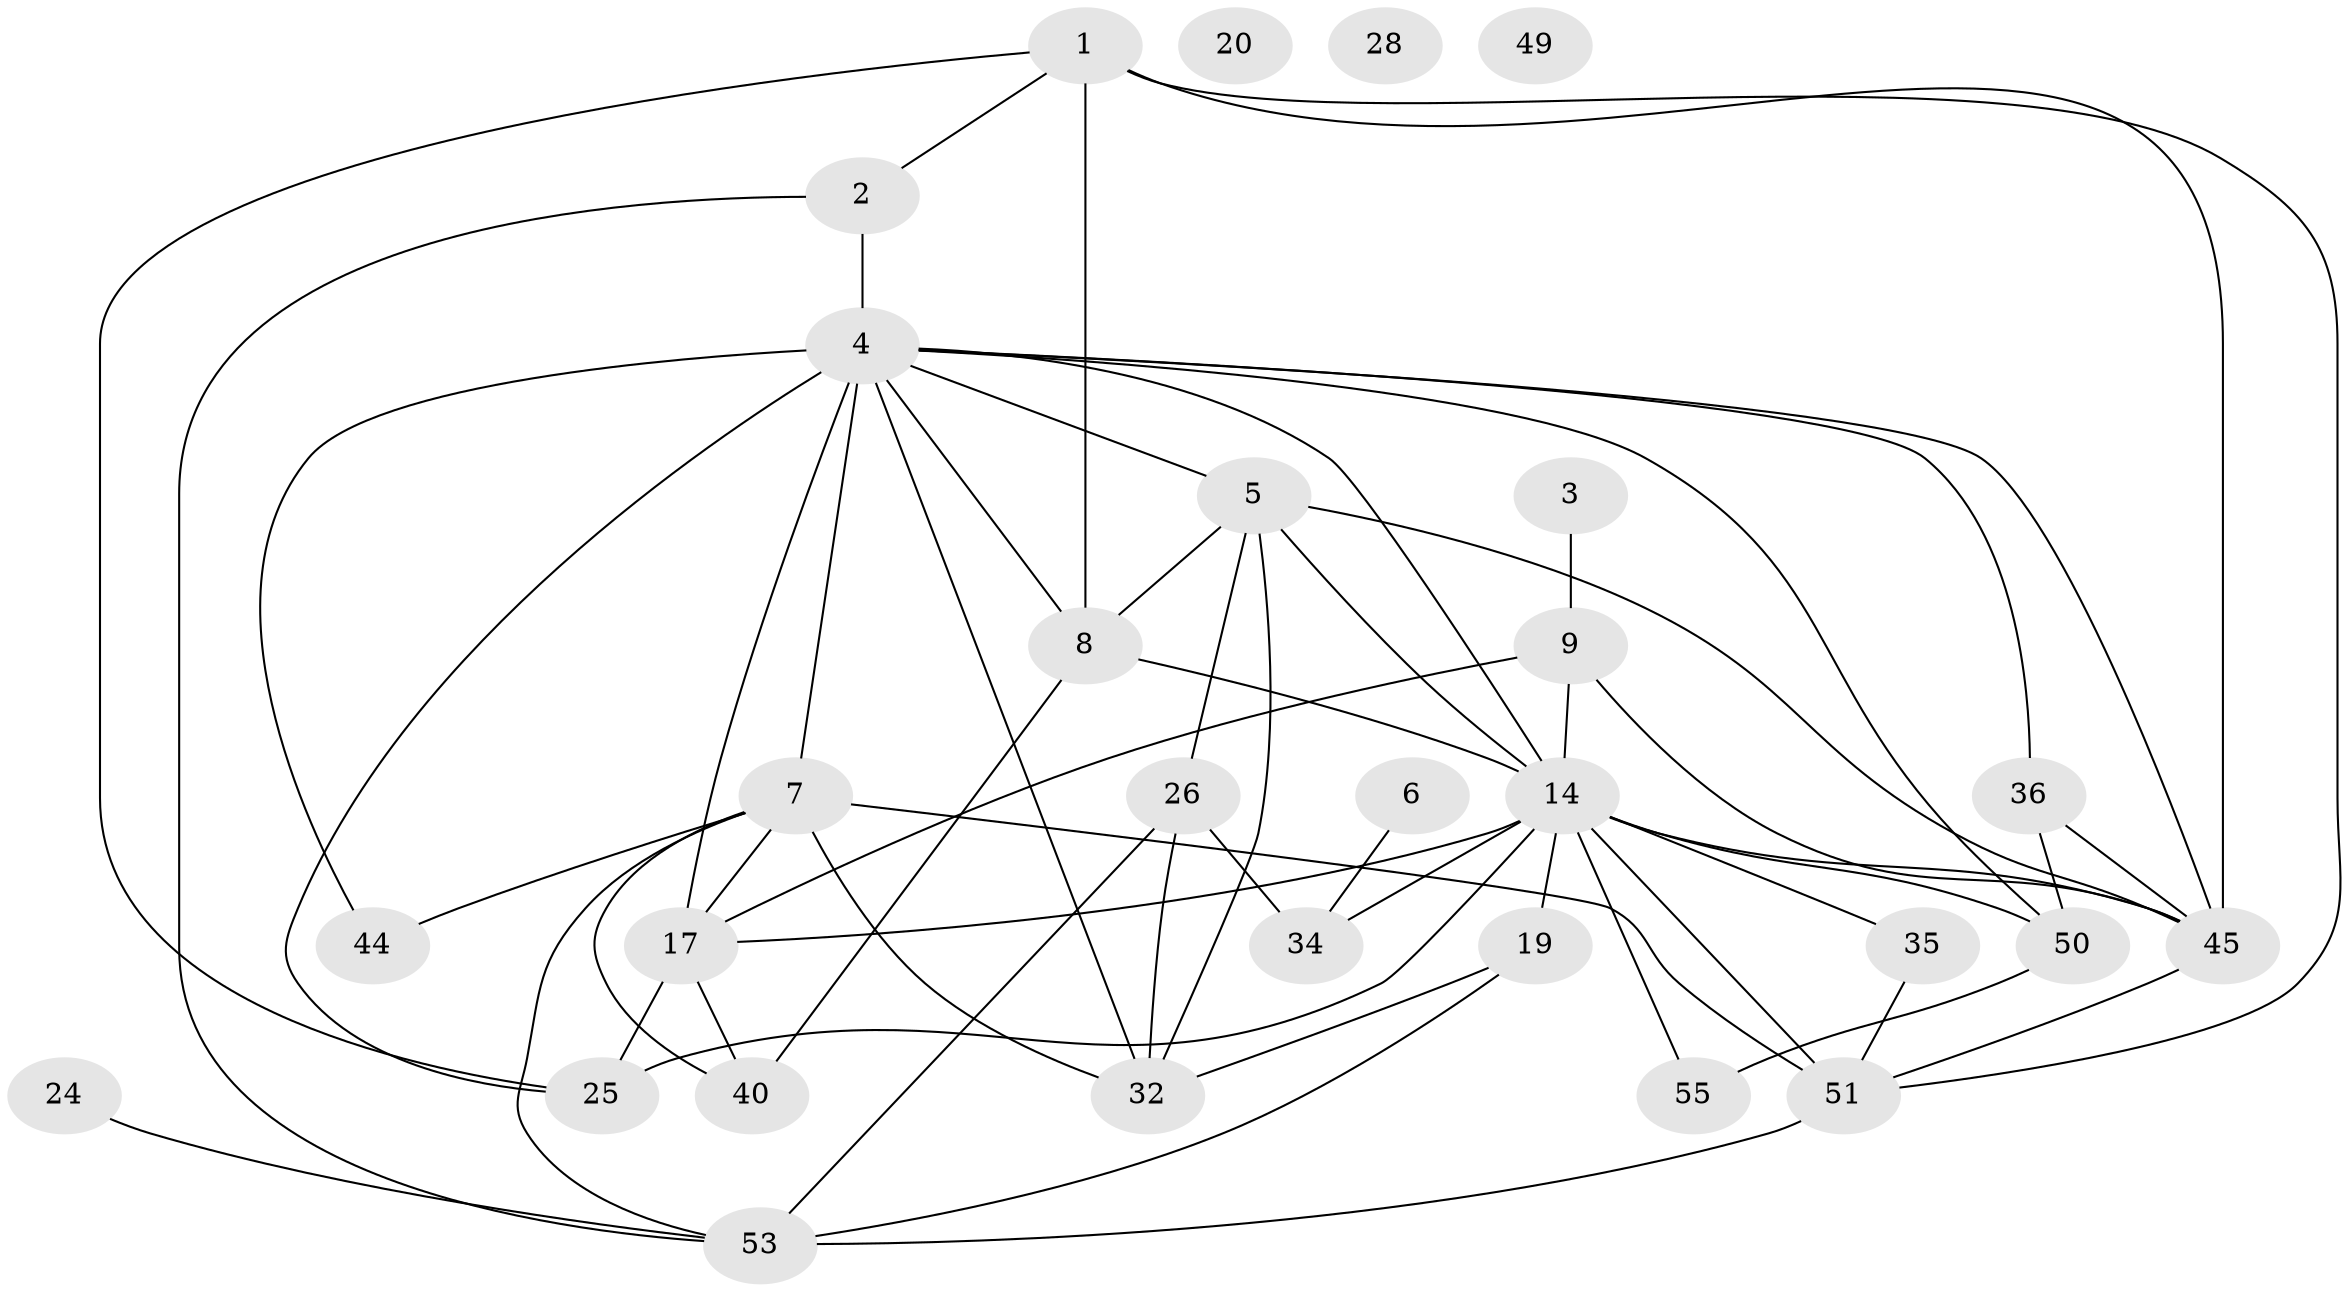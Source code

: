 // original degree distribution, {2: 0.13559322033898305, 3: 0.2711864406779661, 1: 0.13559322033898305, 4: 0.15254237288135594, 6: 0.05084745762711865, 5: 0.13559322033898305, 7: 0.03389830508474576, 0: 0.05084745762711865, 8: 0.03389830508474576}
// Generated by graph-tools (version 1.1) at 2025/54/03/05/25 16:54:46]
// undirected, 29 vertices, 59 edges
graph export_dot {
graph [start="1"]
  node [color=gray90,style=filled];
  1 [super="+37"];
  2 [super="+12+10"];
  3;
  4 [super="+30+13+39"];
  5 [super="+18"];
  6;
  7 [super="+22+16+48"];
  8 [super="+11"];
  9;
  14 [super="+21"];
  17 [super="+41+33"];
  19 [super="+27"];
  20;
  24 [super="+29"];
  25 [super="+42"];
  26 [super="+59+46"];
  28;
  32 [super="+43"];
  34;
  35;
  36;
  40;
  44;
  45 [super="+54"];
  49;
  50;
  51 [super="+52+56"];
  53;
  55;
  1 -- 51;
  1 -- 8;
  1 -- 45;
  1 -- 25;
  1 -- 2;
  2 -- 4;
  2 -- 53;
  3 -- 9;
  4 -- 32 [weight=2];
  4 -- 36;
  4 -- 7;
  4 -- 8;
  4 -- 44;
  4 -- 17 [weight=5];
  4 -- 50;
  4 -- 5;
  4 -- 25;
  4 -- 45;
  4 -- 14;
  5 -- 26;
  5 -- 8;
  5 -- 32;
  5 -- 45;
  5 -- 14;
  6 -- 34;
  7 -- 53;
  7 -- 32;
  7 -- 40;
  7 -- 44;
  7 -- 17;
  7 -- 51 [weight=3];
  8 -- 40;
  8 -- 14;
  9 -- 17;
  9 -- 45;
  9 -- 14 [weight=2];
  14 -- 19 [weight=2];
  14 -- 45;
  14 -- 34;
  14 -- 35;
  14 -- 17;
  14 -- 50;
  14 -- 51;
  14 -- 55;
  14 -- 25;
  17 -- 40;
  17 -- 25;
  19 -- 32;
  19 -- 53;
  24 -- 53;
  26 -- 53;
  26 -- 34;
  26 -- 32;
  35 -- 51;
  36 -- 50;
  36 -- 45;
  45 -- 51;
  50 -- 55;
  51 -- 53;
}
